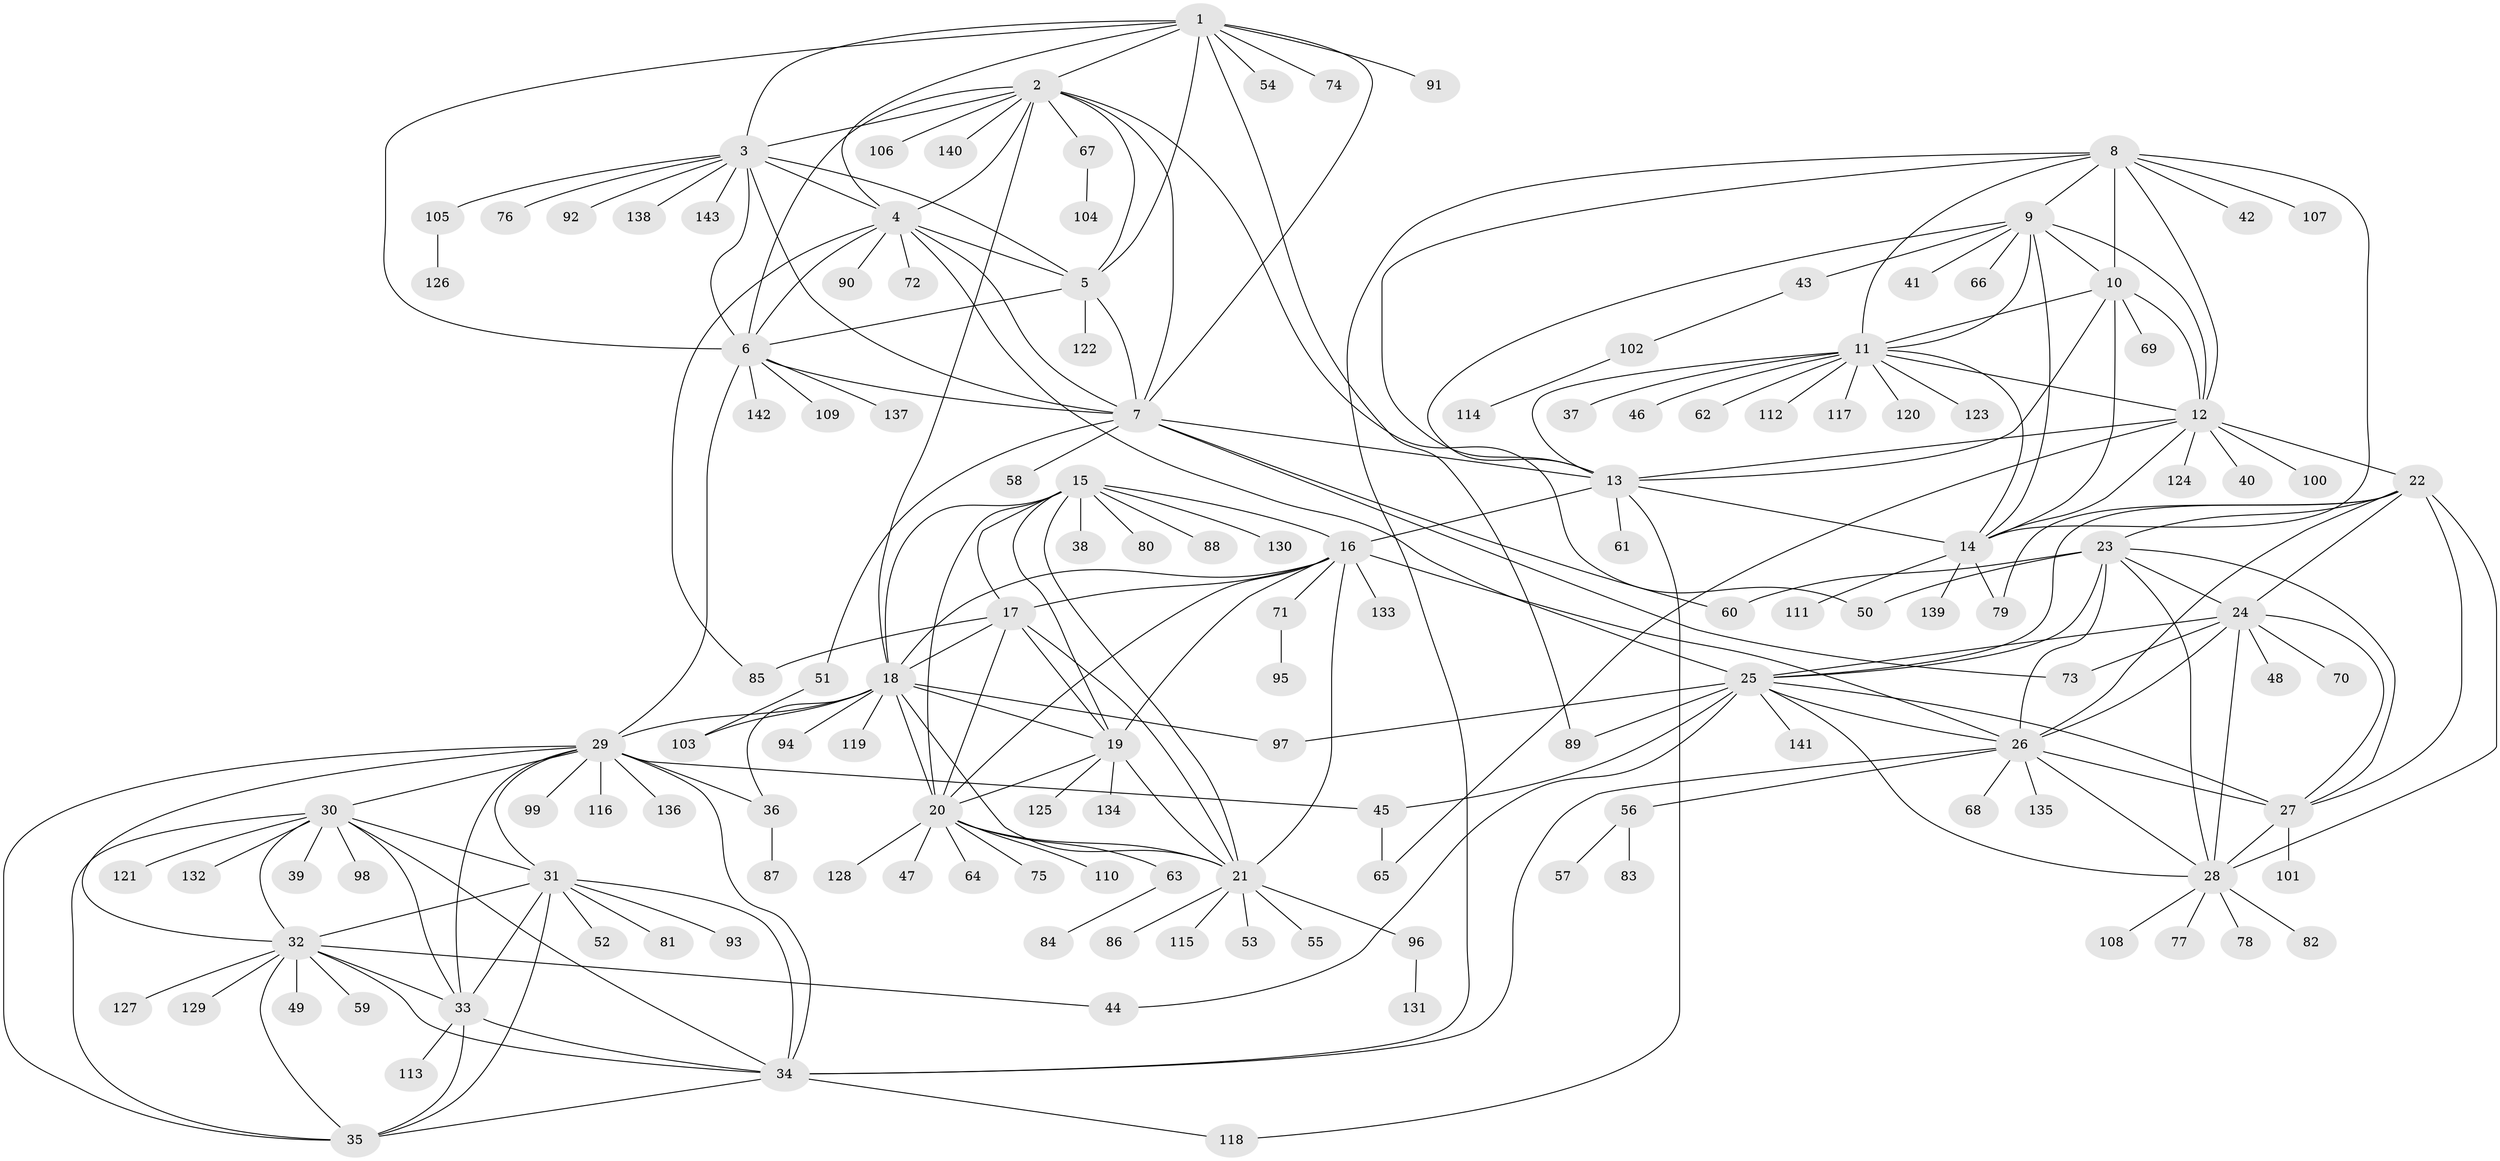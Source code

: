 // Generated by graph-tools (version 1.1) at 2025/50/03/09/25 03:50:35]
// undirected, 143 vertices, 236 edges
graph export_dot {
graph [start="1"]
  node [color=gray90,style=filled];
  1;
  2;
  3;
  4;
  5;
  6;
  7;
  8;
  9;
  10;
  11;
  12;
  13;
  14;
  15;
  16;
  17;
  18;
  19;
  20;
  21;
  22;
  23;
  24;
  25;
  26;
  27;
  28;
  29;
  30;
  31;
  32;
  33;
  34;
  35;
  36;
  37;
  38;
  39;
  40;
  41;
  42;
  43;
  44;
  45;
  46;
  47;
  48;
  49;
  50;
  51;
  52;
  53;
  54;
  55;
  56;
  57;
  58;
  59;
  60;
  61;
  62;
  63;
  64;
  65;
  66;
  67;
  68;
  69;
  70;
  71;
  72;
  73;
  74;
  75;
  76;
  77;
  78;
  79;
  80;
  81;
  82;
  83;
  84;
  85;
  86;
  87;
  88;
  89;
  90;
  91;
  92;
  93;
  94;
  95;
  96;
  97;
  98;
  99;
  100;
  101;
  102;
  103;
  104;
  105;
  106;
  107;
  108;
  109;
  110;
  111;
  112;
  113;
  114;
  115;
  116;
  117;
  118;
  119;
  120;
  121;
  122;
  123;
  124;
  125;
  126;
  127;
  128;
  129;
  130;
  131;
  132;
  133;
  134;
  135;
  136;
  137;
  138;
  139;
  140;
  141;
  142;
  143;
  1 -- 2;
  1 -- 3;
  1 -- 4;
  1 -- 5;
  1 -- 6;
  1 -- 7;
  1 -- 54;
  1 -- 74;
  1 -- 89;
  1 -- 91;
  2 -- 3;
  2 -- 4;
  2 -- 5;
  2 -- 6;
  2 -- 7;
  2 -- 18;
  2 -- 50;
  2 -- 67;
  2 -- 106;
  2 -- 140;
  3 -- 4;
  3 -- 5;
  3 -- 6;
  3 -- 7;
  3 -- 76;
  3 -- 92;
  3 -- 105;
  3 -- 138;
  3 -- 143;
  4 -- 5;
  4 -- 6;
  4 -- 7;
  4 -- 25;
  4 -- 72;
  4 -- 85;
  4 -- 90;
  5 -- 6;
  5 -- 7;
  5 -- 122;
  6 -- 7;
  6 -- 29;
  6 -- 109;
  6 -- 137;
  6 -- 142;
  7 -- 13;
  7 -- 51;
  7 -- 58;
  7 -- 60;
  7 -- 73;
  8 -- 9;
  8 -- 10;
  8 -- 11;
  8 -- 12;
  8 -- 13;
  8 -- 14;
  8 -- 34;
  8 -- 42;
  8 -- 107;
  9 -- 10;
  9 -- 11;
  9 -- 12;
  9 -- 13;
  9 -- 14;
  9 -- 41;
  9 -- 43;
  9 -- 66;
  10 -- 11;
  10 -- 12;
  10 -- 13;
  10 -- 14;
  10 -- 69;
  11 -- 12;
  11 -- 13;
  11 -- 14;
  11 -- 37;
  11 -- 46;
  11 -- 62;
  11 -- 112;
  11 -- 117;
  11 -- 120;
  11 -- 123;
  12 -- 13;
  12 -- 14;
  12 -- 22;
  12 -- 40;
  12 -- 65;
  12 -- 100;
  12 -- 124;
  13 -- 14;
  13 -- 16;
  13 -- 61;
  13 -- 118;
  14 -- 79;
  14 -- 111;
  14 -- 139;
  15 -- 16;
  15 -- 17;
  15 -- 18;
  15 -- 19;
  15 -- 20;
  15 -- 21;
  15 -- 38;
  15 -- 80;
  15 -- 88;
  15 -- 130;
  16 -- 17;
  16 -- 18;
  16 -- 19;
  16 -- 20;
  16 -- 21;
  16 -- 26;
  16 -- 71;
  16 -- 133;
  17 -- 18;
  17 -- 19;
  17 -- 20;
  17 -- 21;
  17 -- 85;
  18 -- 19;
  18 -- 20;
  18 -- 21;
  18 -- 29;
  18 -- 36;
  18 -- 94;
  18 -- 97;
  18 -- 103;
  18 -- 119;
  19 -- 20;
  19 -- 21;
  19 -- 125;
  19 -- 134;
  20 -- 21;
  20 -- 47;
  20 -- 63;
  20 -- 64;
  20 -- 75;
  20 -- 110;
  20 -- 128;
  21 -- 53;
  21 -- 55;
  21 -- 86;
  21 -- 96;
  21 -- 115;
  22 -- 23;
  22 -- 24;
  22 -- 25;
  22 -- 26;
  22 -- 27;
  22 -- 28;
  22 -- 79;
  23 -- 24;
  23 -- 25;
  23 -- 26;
  23 -- 27;
  23 -- 28;
  23 -- 50;
  23 -- 60;
  24 -- 25;
  24 -- 26;
  24 -- 27;
  24 -- 28;
  24 -- 48;
  24 -- 70;
  24 -- 73;
  25 -- 26;
  25 -- 27;
  25 -- 28;
  25 -- 44;
  25 -- 45;
  25 -- 89;
  25 -- 97;
  25 -- 141;
  26 -- 27;
  26 -- 28;
  26 -- 34;
  26 -- 56;
  26 -- 68;
  26 -- 135;
  27 -- 28;
  27 -- 101;
  28 -- 77;
  28 -- 78;
  28 -- 82;
  28 -- 108;
  29 -- 30;
  29 -- 31;
  29 -- 32;
  29 -- 33;
  29 -- 34;
  29 -- 35;
  29 -- 36;
  29 -- 45;
  29 -- 99;
  29 -- 116;
  29 -- 136;
  30 -- 31;
  30 -- 32;
  30 -- 33;
  30 -- 34;
  30 -- 35;
  30 -- 39;
  30 -- 98;
  30 -- 121;
  30 -- 132;
  31 -- 32;
  31 -- 33;
  31 -- 34;
  31 -- 35;
  31 -- 52;
  31 -- 81;
  31 -- 93;
  32 -- 33;
  32 -- 34;
  32 -- 35;
  32 -- 44;
  32 -- 49;
  32 -- 59;
  32 -- 127;
  32 -- 129;
  33 -- 34;
  33 -- 35;
  33 -- 113;
  34 -- 35;
  34 -- 118;
  36 -- 87;
  43 -- 102;
  45 -- 65;
  51 -- 103;
  56 -- 57;
  56 -- 83;
  63 -- 84;
  67 -- 104;
  71 -- 95;
  96 -- 131;
  102 -- 114;
  105 -- 126;
}
